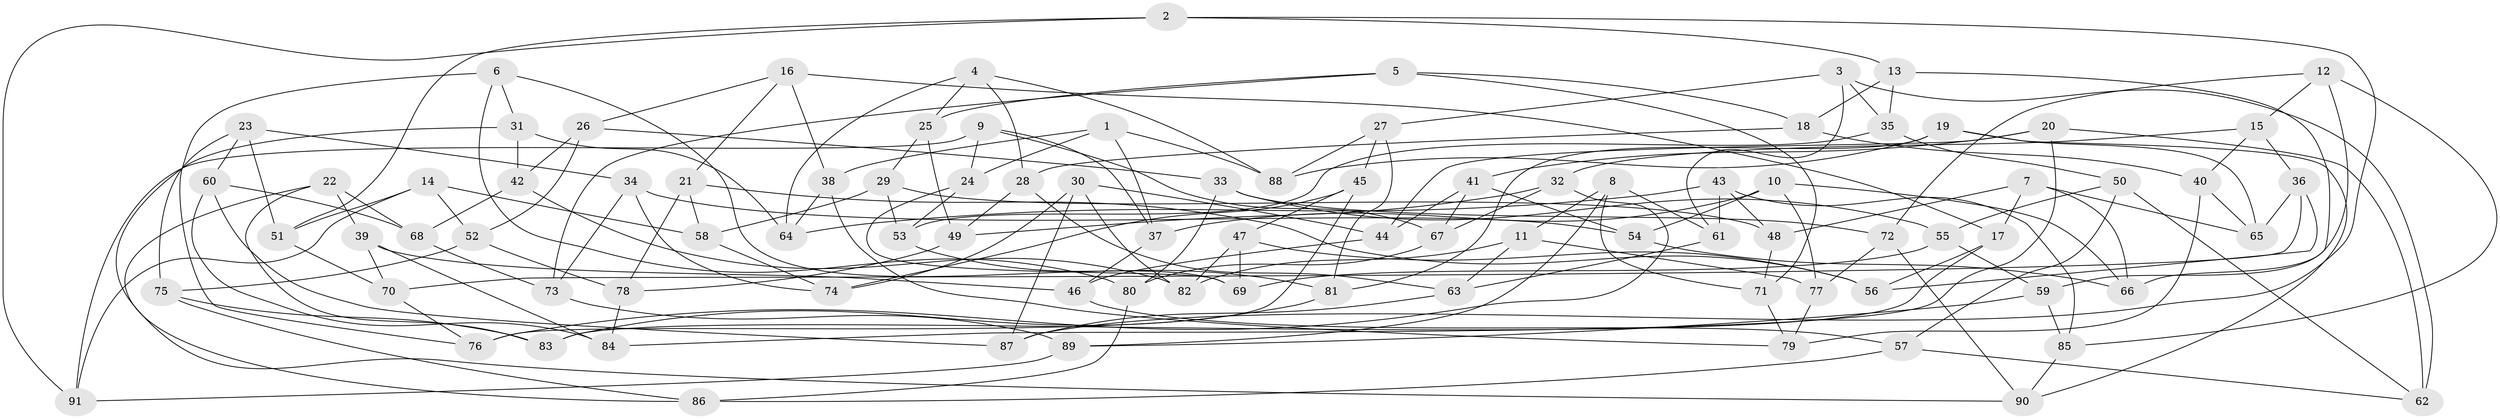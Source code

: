 // coarse degree distribution, {7: 0.32142857142857145, 4: 0.03571428571428571, 8: 0.17857142857142858, 5: 0.17857142857142858, 6: 0.14285714285714285, 9: 0.14285714285714285}
// Generated by graph-tools (version 1.1) at 2025/38/03/04/25 23:38:10]
// undirected, 91 vertices, 182 edges
graph export_dot {
  node [color=gray90,style=filled];
  1;
  2;
  3;
  4;
  5;
  6;
  7;
  8;
  9;
  10;
  11;
  12;
  13;
  14;
  15;
  16;
  17;
  18;
  19;
  20;
  21;
  22;
  23;
  24;
  25;
  26;
  27;
  28;
  29;
  30;
  31;
  32;
  33;
  34;
  35;
  36;
  37;
  38;
  39;
  40;
  41;
  42;
  43;
  44;
  45;
  46;
  47;
  48;
  49;
  50;
  51;
  52;
  53;
  54;
  55;
  56;
  57;
  58;
  59;
  60;
  61;
  62;
  63;
  64;
  65;
  66;
  67;
  68;
  69;
  70;
  71;
  72;
  73;
  74;
  75;
  76;
  77;
  78;
  79;
  80;
  81;
  82;
  83;
  84;
  85;
  86;
  87;
  88;
  89;
  90;
  91;
  1 -- 38;
  1 -- 24;
  1 -- 37;
  1 -- 88;
  2 -- 91;
  2 -- 51;
  2 -- 87;
  2 -- 13;
  3 -- 61;
  3 -- 27;
  3 -- 35;
  3 -- 62;
  4 -- 25;
  4 -- 28;
  4 -- 64;
  4 -- 88;
  5 -- 18;
  5 -- 71;
  5 -- 25;
  5 -- 73;
  6 -- 31;
  6 -- 76;
  6 -- 69;
  6 -- 80;
  7 -- 17;
  7 -- 48;
  7 -- 66;
  7 -- 65;
  8 -- 11;
  8 -- 89;
  8 -- 71;
  8 -- 61;
  9 -- 67;
  9 -- 37;
  9 -- 91;
  9 -- 24;
  10 -- 77;
  10 -- 37;
  10 -- 66;
  10 -- 54;
  11 -- 82;
  11 -- 63;
  11 -- 77;
  12 -- 15;
  12 -- 85;
  12 -- 59;
  12 -- 72;
  13 -- 66;
  13 -- 35;
  13 -- 18;
  14 -- 52;
  14 -- 58;
  14 -- 91;
  14 -- 51;
  15 -- 32;
  15 -- 36;
  15 -- 40;
  16 -- 21;
  16 -- 38;
  16 -- 17;
  16 -- 26;
  17 -- 56;
  17 -- 83;
  18 -- 28;
  18 -- 40;
  19 -- 90;
  19 -- 81;
  19 -- 88;
  19 -- 65;
  20 -- 44;
  20 -- 84;
  20 -- 41;
  20 -- 62;
  21 -- 56;
  21 -- 78;
  21 -- 58;
  22 -- 86;
  22 -- 68;
  22 -- 83;
  22 -- 39;
  23 -- 51;
  23 -- 60;
  23 -- 34;
  23 -- 75;
  24 -- 69;
  24 -- 53;
  25 -- 49;
  25 -- 29;
  26 -- 42;
  26 -- 33;
  26 -- 52;
  27 -- 81;
  27 -- 88;
  27 -- 45;
  28 -- 63;
  28 -- 49;
  29 -- 48;
  29 -- 53;
  29 -- 58;
  30 -- 44;
  30 -- 74;
  30 -- 82;
  30 -- 87;
  31 -- 64;
  31 -- 42;
  31 -- 90;
  32 -- 67;
  32 -- 76;
  32 -- 49;
  33 -- 55;
  33 -- 72;
  33 -- 80;
  34 -- 74;
  34 -- 73;
  34 -- 54;
  35 -- 50;
  35 -- 53;
  36 -- 65;
  36 -- 56;
  36 -- 70;
  37 -- 46;
  38 -- 64;
  38 -- 79;
  39 -- 70;
  39 -- 46;
  39 -- 84;
  40 -- 65;
  40 -- 79;
  41 -- 44;
  41 -- 54;
  41 -- 67;
  42 -- 82;
  42 -- 68;
  43 -- 64;
  43 -- 48;
  43 -- 61;
  43 -- 85;
  44 -- 46;
  45 -- 74;
  45 -- 76;
  45 -- 47;
  46 -- 57;
  47 -- 69;
  47 -- 56;
  47 -- 82;
  48 -- 71;
  49 -- 78;
  50 -- 55;
  50 -- 62;
  50 -- 57;
  51 -- 70;
  52 -- 75;
  52 -- 78;
  53 -- 81;
  54 -- 66;
  55 -- 59;
  55 -- 69;
  57 -- 86;
  57 -- 62;
  58 -- 74;
  59 -- 89;
  59 -- 85;
  60 -- 84;
  60 -- 87;
  60 -- 68;
  61 -- 63;
  63 -- 87;
  67 -- 80;
  68 -- 73;
  70 -- 76;
  71 -- 79;
  72 -- 77;
  72 -- 90;
  73 -- 89;
  75 -- 83;
  75 -- 86;
  77 -- 79;
  78 -- 84;
  80 -- 86;
  81 -- 83;
  85 -- 90;
  89 -- 91;
}
